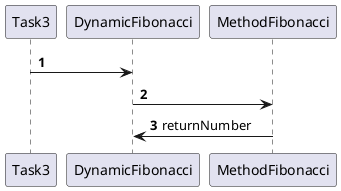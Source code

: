 @startuml
'https://plantuml.com/sequence-diagram

autonumber

Task3 -> DynamicFibonacci
DynamicFibonacci -> MethodFibonacci
DynamicFibonacci <- MethodFibonacci:returnNumber
@enduml